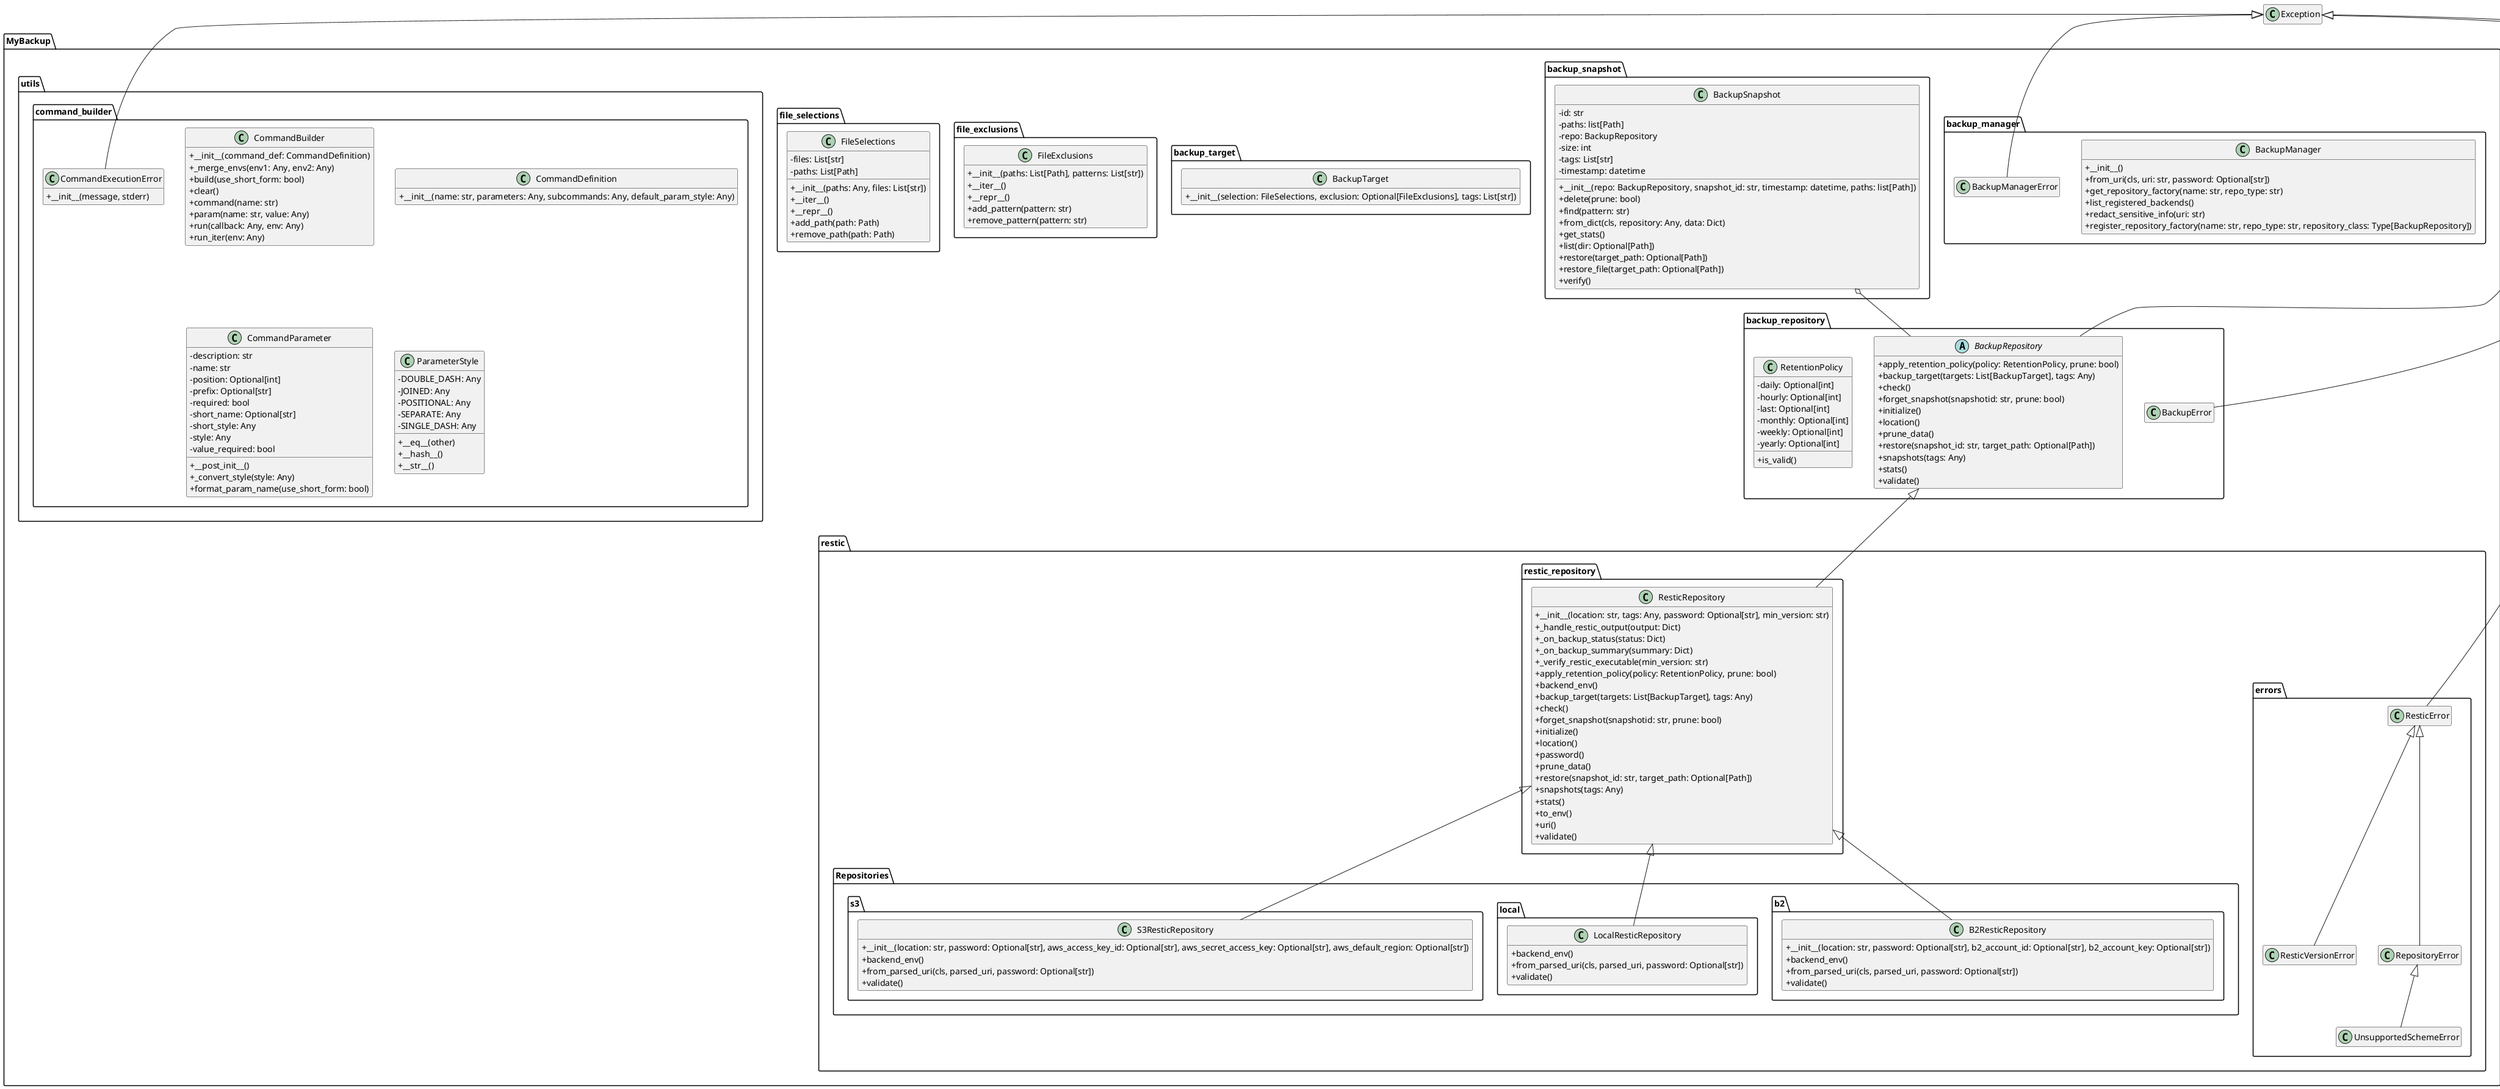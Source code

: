 @startuml
skinparam classAttributeIconSize 0
hide empty members

class ABC

class Exception

class MyBackup.backup_manager.BackupManager {
    + __init__()
    + from_uri(cls, uri: str, password: Optional[str])
    + get_repository_factory(name: str, repo_type: str)
    + list_registered_backends()
    + redact_sensitive_info(uri: str)
    + register_repository_factory(name: str, repo_type: str, repository_class: Type[BackupRepository])
}

class MyBackup.backup_manager.BackupManagerError

class MyBackup.backup_repository.BackupError

abstract class MyBackup.backup_repository.BackupRepository {
    + apply_retention_policy(policy: RetentionPolicy, prune: bool)
    + backup_target(targets: List[BackupTarget], tags: Any)
    + check()
    + forget_snapshot(snapshotid: str, prune: bool)
    + initialize()
    + location()
    + prune_data()
    + restore(snapshot_id: str, target_path: Optional[Path])
    + snapshots(tags: Any)
    + stats()
    + validate()
}

class MyBackup.backup_repository.RetentionPolicy {
    - daily: Optional[int]
    - hourly: Optional[int]
    - last: Optional[int]
    - monthly: Optional[int]
    - weekly: Optional[int]
    - yearly: Optional[int]
    + is_valid()
}

class MyBackup.backup_snapshot.BackupSnapshot {
    - id: str
    - paths: list[Path]
    - repo: BackupRepository
    - size: int
    - tags: List[str]
    - timestamp: datetime
    + __init__(repo: BackupRepository, snapshot_id: str, timestamp: datetime, paths: list[Path])
    + delete(prune: bool)
    + find(pattern: str)
    + from_dict(cls, repository: Any, data: Dict)
    + get_stats()
    + list(dir: Optional[Path])
    + restore(target_path: Optional[Path])
    + restore_file(target_path: Optional[Path])
    + verify()
}

class MyBackup.backup_target.BackupTarget {
    + __init__(selection: FileSelections, exclusion: Optional[FileExclusions], tags: List[str])
}

class MyBackup.file_exclusions.FileExclusions {
    + __init__(paths: List[Path], patterns: List[str])
    + __iter__()
    + __repr__()
    + add_pattern(pattern: str)
    + remove_pattern(pattern: str)
}

class MyBackup.file_selections.FileSelections {
    - files: List[str]
    - paths: List[Path]
    + __init__(paths: Any, files: List[str])
    + __iter__()
    + __repr__()
    + add_path(path: Path)
    + remove_path(path: Path)
}

class MyBackup.restic.Repositories.b2.B2ResticRepository {
    + __init__(location: str, password: Optional[str], b2_account_id: Optional[str], b2_account_key: Optional[str])
    + backend_env()
    + from_parsed_uri(cls, parsed_uri, password: Optional[str])
    + validate()
}

class MyBackup.restic.Repositories.local.LocalResticRepository {
    + backend_env()
    + from_parsed_uri(cls, parsed_uri, password: Optional[str])
    + validate()
}

class MyBackup.restic.Repositories.s3.S3ResticRepository {
    + __init__(location: str, password: Optional[str], aws_access_key_id: Optional[str], aws_secret_access_key: Optional[str], aws_default_region: Optional[str])
    + backend_env()
    + from_parsed_uri(cls, parsed_uri, password: Optional[str])
    + validate()
}

class MyBackup.restic.errors.RepositoryError

class MyBackup.restic.errors.ResticError

class MyBackup.restic.errors.ResticVersionError

class MyBackup.restic.errors.UnsupportedSchemeError

class MyBackup.restic.restic_repository.ResticRepository {
    + __init__(location: str, tags: Any, password: Optional[str], min_version: str)
    + _handle_restic_output(output: Dict)
    + _on_backup_status(status: Dict)
    + _on_backup_summary(summary: Dict)
    + _verify_restic_executable(min_version: str)
    + apply_retention_policy(policy: RetentionPolicy, prune: bool)
    + backend_env()
    + backup_target(targets: List[BackupTarget], tags: Any)
    + check()
    + forget_snapshot(snapshotid: str, prune: bool)
    + initialize()
    + location()
    + password()
    + prune_data()
    + restore(snapshot_id: str, target_path: Optional[Path])
    + snapshots(tags: Any)
    + stats()
    + to_env()
    + uri()
    + validate()
}

class MyBackup.utils.command_builder.CommandBuilder {
    + __init__(command_def: CommandDefinition)
    + _merge_envs(env1: Any, env2: Any)
    + build(use_short_form: bool)
    + clear()
    + command(name: str)
    + param(name: str, value: Any)
    + run(callback: Any, env: Any)
    + run_iter(env: Any)
}

class MyBackup.utils.command_builder.CommandDefinition {
    + __init__(name: str, parameters: Any, subcommands: Any, default_param_style: Any)
}

class MyBackup.utils.command_builder.CommandExecutionError {
    + __init__(message, stderr)
}

class MyBackup.utils.command_builder.CommandParameter {
    - description: str
    - name: str
    - position: Optional[int]
    - prefix: Optional[str]
    - required: bool
    - short_name: Optional[str]
    - short_style: Any
    - style: Any
    - value_required: bool
    + __post_init__()
    + _convert_style(style: Any)
    + format_param_name(use_short_form: bool)
}

class MyBackup.utils.command_builder.ParameterStyle {
    - DOUBLE_DASH: Any
    - JOINED: Any
    - POSITIONAL: Any
    - SEPARATE: Any
    - SINGLE_DASH: Any
    + __eq__(other)
    + __hash__()
    + __str__()
}


ABC <|-- MyBackup.backup_repository.BackupRepository
Exception <|-- MyBackup.backup_manager.BackupManagerError
Exception <|-- MyBackup.backup_repository.BackupError
Exception <|-- MyBackup.restic.errors.ResticError
Exception <|-- MyBackup.utils.command_builder.CommandExecutionError
MyBackup.backup_repository.BackupRepository <|-- MyBackup.restic.restic_repository.ResticRepository
MyBackup.restic.errors.RepositoryError <|-- MyBackup.restic.errors.UnsupportedSchemeError
MyBackup.restic.errors.ResticError <|-- MyBackup.restic.errors.RepositoryError
MyBackup.restic.errors.ResticError <|-- MyBackup.restic.errors.ResticVersionError
MyBackup.restic.restic_repository.ResticRepository <|-- MyBackup.restic.Repositories.b2.B2ResticRepository
MyBackup.restic.restic_repository.ResticRepository <|-- MyBackup.restic.Repositories.local.LocalResticRepository
MyBackup.restic.restic_repository.ResticRepository <|-- MyBackup.restic.Repositories.s3.S3ResticRepository

MyBackup.backup_snapshot.BackupSnapshot o-- MyBackup.backup_repository.BackupRepository

@enduml